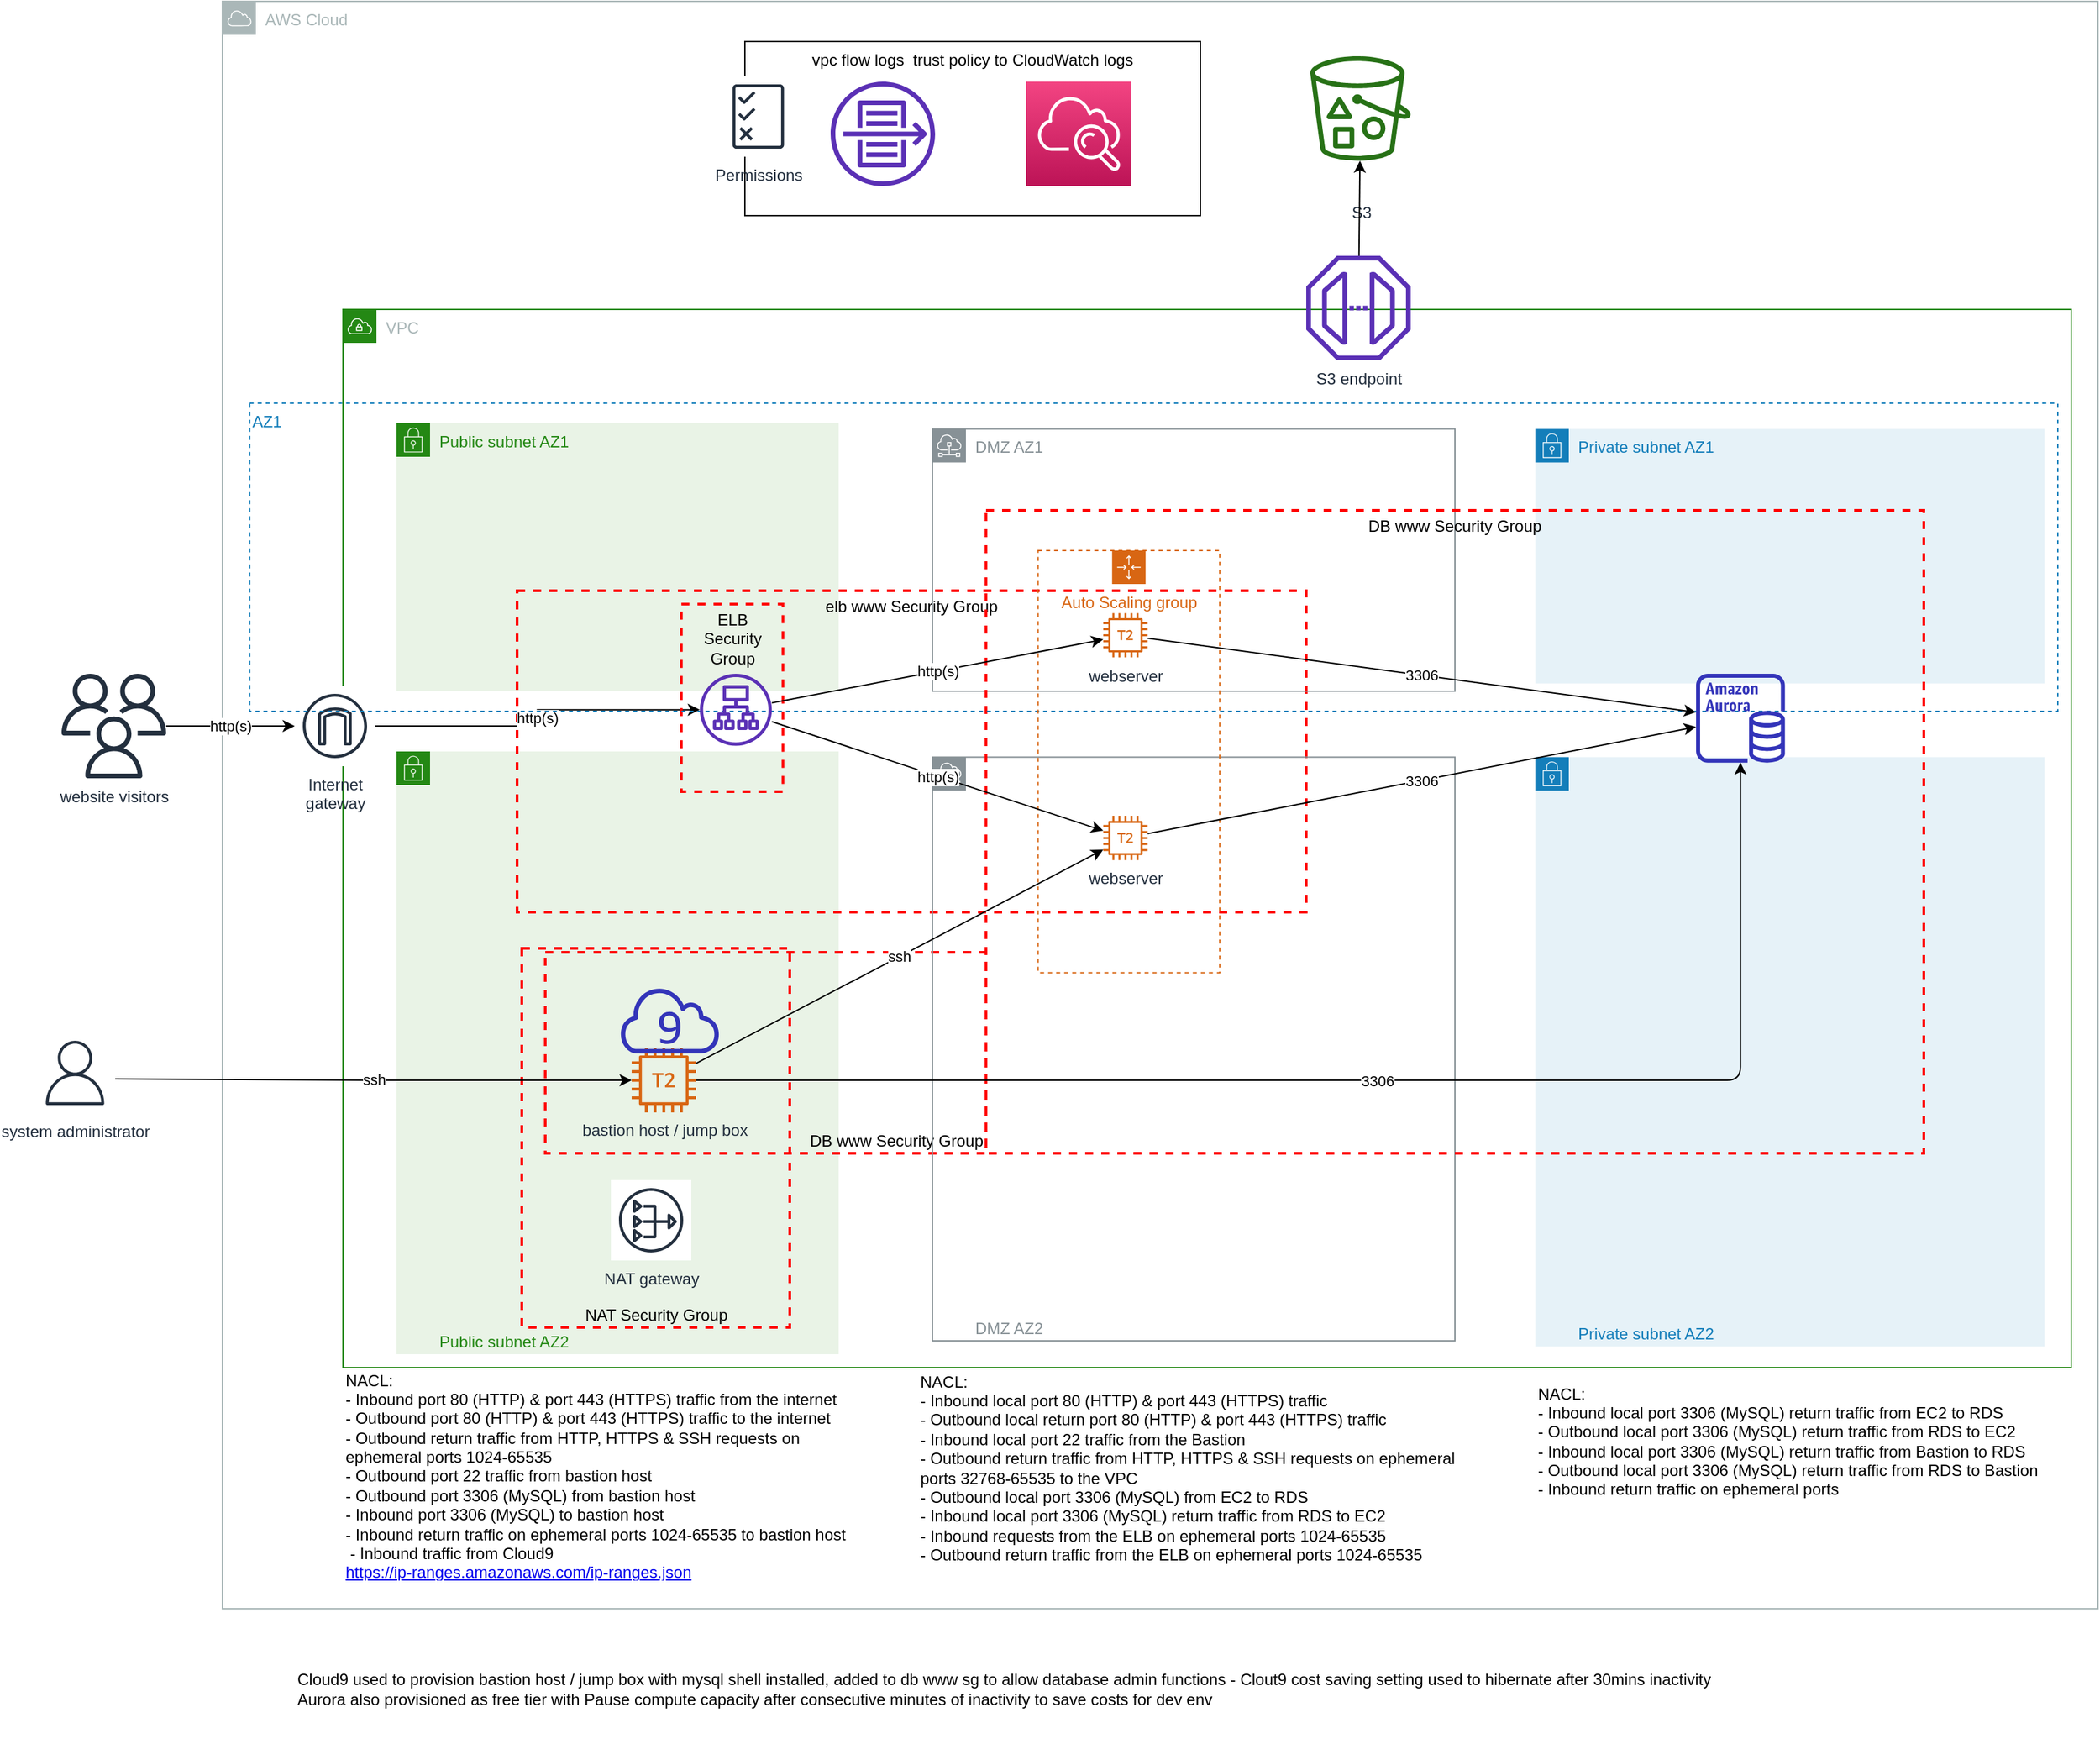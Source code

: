 <mxfile version="12.8.1" type="github">
  <diagram id="yZPuzWqZlDscrEgrNuKp" name="Page-1">
    <mxGraphModel dx="1952" dy="2348" grid="1" gridSize="10" guides="1" tooltips="1" connect="1" arrows="1" fold="1" page="1" pageScale="1" pageWidth="827" pageHeight="1169" math="0" shadow="0">
      <root>
        <mxCell id="0" />
        <mxCell id="1" parent="0" />
        <mxCell id="irCy03890RKg7VOdBJwZ-47" value="Public subnet AZ2" style="points=[[0,0],[0.25,0],[0.5,0],[0.75,0],[1,0],[1,0.25],[1,0.5],[1,0.75],[1,1],[0.75,1],[0.5,1],[0.25,1],[0,1],[0,0.75],[0,0.5],[0,0.25]];outlineConnect=0;gradientColor=none;html=1;whiteSpace=wrap;fontSize=12;fontStyle=0;shape=mxgraph.aws4.group;grIcon=mxgraph.aws4.group_security_group;grStroke=0;strokeColor=#248814;fillColor=#E9F3E6;verticalAlign=bottom;align=left;spacingLeft=30;fontColor=#248814;dashed=0;" parent="1" vertex="1">
          <mxGeometry x="350" y="300" width="330" height="450" as="geometry" />
        </mxCell>
        <mxCell id="eXyLr-xfNnozj_OZRMc9-4" value="AWS Cloud" style="outlineConnect=0;gradientColor=none;html=1;whiteSpace=wrap;fontSize=12;fontStyle=0;shape=mxgraph.aws4.group;grIcon=mxgraph.aws4.group_aws_cloud;strokeColor=#AAB7B8;fillColor=none;verticalAlign=top;align=left;spacingLeft=30;fontColor=#AAB7B8;dashed=0;" vertex="1" parent="1">
          <mxGeometry x="220" y="-260" width="1400" height="1200" as="geometry" />
        </mxCell>
        <mxCell id="irCy03890RKg7VOdBJwZ-2" value="VPC" style="points=[[0,0],[0.25,0],[0.5,0],[0.75,0],[1,0],[1,0.25],[1,0.5],[1,0.75],[1,1],[0.75,1],[0.5,1],[0.25,1],[0,1],[0,0.75],[0,0.5],[0,0.25]];outlineConnect=0;gradientColor=none;html=1;whiteSpace=wrap;fontSize=12;fontStyle=0;shape=mxgraph.aws4.group;grIcon=mxgraph.aws4.group_vpc;strokeColor=#248814;fillColor=none;verticalAlign=top;align=left;spacingLeft=30;fontColor=#AAB7B8;dashed=0;" parent="1" vertex="1">
          <mxGeometry x="310" y="-30" width="1290" height="790" as="geometry" />
        </mxCell>
        <mxCell id="irCy03890RKg7VOdBJwZ-6" value="Public subnet AZ1" style="points=[[0,0],[0.25,0],[0.5,0],[0.75,0],[1,0],[1,0.25],[1,0.5],[1,0.75],[1,1],[0.75,1],[0.5,1],[0.25,1],[0,1],[0,0.75],[0,0.5],[0,0.25]];outlineConnect=0;gradientColor=none;html=1;whiteSpace=wrap;fontSize=12;fontStyle=0;shape=mxgraph.aws4.group;grIcon=mxgraph.aws4.group_security_group;grStroke=0;strokeColor=#248814;fillColor=#E9F3E6;verticalAlign=top;align=left;spacingLeft=30;fontColor=#248814;dashed=0;" parent="1" vertex="1">
          <mxGeometry x="350" y="55" width="330" height="200" as="geometry" />
        </mxCell>
        <mxCell id="irCy03890RKg7VOdBJwZ-7" value="Private subnet AZ1" style="points=[[0,0],[0.25,0],[0.5,0],[0.75,0],[1,0],[1,0.25],[1,0.5],[1,0.75],[1,1],[0.75,1],[0.5,1],[0.25,1],[0,1],[0,0.75],[0,0.5],[0,0.25]];outlineConnect=0;gradientColor=none;html=1;whiteSpace=wrap;fontSize=12;fontStyle=0;shape=mxgraph.aws4.group;grIcon=mxgraph.aws4.group_security_group;grStroke=0;strokeColor=#147EBA;fillColor=#E6F2F8;verticalAlign=top;align=left;spacingLeft=30;fontColor=#147EBA;dashed=0;" parent="1" vertex="1">
          <mxGeometry x="1200" y="59.24" width="380" height="190" as="geometry" />
        </mxCell>
        <mxCell id="irCy03890RKg7VOdBJwZ-12" value="elb www Security Group" style="fontStyle=0;verticalAlign=top;align=center;spacingTop=-2;fillColor=none;rounded=0;whiteSpace=wrap;html=1;strokeColor=#FF0000;strokeWidth=2;dashed=1;container=1;collapsible=0;" parent="1" vertex="1">
          <mxGeometry x="440" y="180" width="589" height="240" as="geometry" />
        </mxCell>
        <mxCell id="eXyLr-xfNnozj_OZRMc9-16" value="DB www Security Group" style="fontStyle=0;verticalAlign=bottom;align=right;spacingTop=-2;fillColor=none;rounded=0;whiteSpace=wrap;html=1;strokeColor=#FF0000;strokeWidth=2;dashed=1;container=1;collapsible=0;" vertex="1" parent="1">
          <mxGeometry x="461" y="450" width="329" height="150" as="geometry" />
        </mxCell>
        <mxCell id="irCy03890RKg7VOdBJwZ-42" value="Private subnet AZ2" style="points=[[0,0],[0.25,0],[0.5,0],[0.75,0],[1,0],[1,0.25],[1,0.5],[1,0.75],[1,1],[0.75,1],[0.5,1],[0.25,1],[0,1],[0,0.75],[0,0.5],[0,0.25]];outlineConnect=0;gradientColor=none;html=1;whiteSpace=wrap;fontSize=12;fontStyle=0;shape=mxgraph.aws4.group;grIcon=mxgraph.aws4.group_security_group;grStroke=0;strokeColor=#147EBA;fillColor=#E6F2F8;verticalAlign=bottom;align=left;spacingLeft=30;fontColor=#147EBA;dashed=0;" parent="1" vertex="1">
          <mxGeometry x="1200" y="304.24" width="380" height="440" as="geometry" />
        </mxCell>
        <mxCell id="irCy03890RKg7VOdBJwZ-41" value="DMZ AZ2" style="outlineConnect=0;gradientColor=none;html=1;whiteSpace=wrap;fontSize=12;fontStyle=0;shape=mxgraph.aws4.group;grIcon=mxgraph.aws4.group_subnet;strokeColor=#879196;fillColor=none;verticalAlign=bottom;align=left;spacingLeft=30;fontColor=#879196;dashed=0;" parent="1" vertex="1">
          <mxGeometry x="750" y="304.24" width="390" height="435.76" as="geometry" />
        </mxCell>
        <mxCell id="irCy03890RKg7VOdBJwZ-22" value="vpc flow logs &amp;nbsp;trust policy to CloudWatch logs" style="rounded=0;whiteSpace=wrap;html=1;verticalAlign=top;" parent="1" vertex="1">
          <mxGeometry x="610" y="-230" width="340" height="130" as="geometry" />
        </mxCell>
        <mxCell id="irCy03890RKg7VOdBJwZ-8" value="NAT Security Group" style="fontStyle=0;verticalAlign=bottom;align=center;spacingTop=-2;fillColor=none;rounded=0;whiteSpace=wrap;html=1;strokeColor=#FF0000;strokeWidth=2;dashed=1;container=1;collapsible=0;" parent="1" vertex="1">
          <mxGeometry x="443.5" y="447" width="200" height="283" as="geometry" />
        </mxCell>
        <mxCell id="irCy03890RKg7VOdBJwZ-57" value="bastion host / jump box" style="outlineConnect=0;fontColor=#232F3E;gradientColor=none;fillColor=#D86613;strokeColor=none;dashed=0;verticalLabelPosition=bottom;verticalAlign=top;align=center;html=1;fontSize=12;fontStyle=0;aspect=fixed;pointerEvents=1;shape=mxgraph.aws4.t2_instance;" parent="irCy03890RKg7VOdBJwZ-8" vertex="1">
          <mxGeometry x="82" y="74.496" width="48" height="48" as="geometry" />
        </mxCell>
        <mxCell id="irCy03890RKg7VOdBJwZ-56" value="ssh&lt;br&gt;" style="edgeStyle=orthogonalEdgeStyle;rounded=0;orthogonalLoop=1;jettySize=auto;html=1;startArrow=classic;startFill=1;endArrow=none;endFill=0;entryX=1;entryY=0.5;entryDx=0;entryDy=0;" parent="irCy03890RKg7VOdBJwZ-8" source="irCy03890RKg7VOdBJwZ-57" edge="1">
          <mxGeometry relative="1" as="geometry">
            <mxPoint x="-183.5" y="-61.5" as="sourcePoint" />
            <mxPoint x="-303.5" y="97.5" as="targetPoint" />
          </mxGeometry>
        </mxCell>
        <mxCell id="eXyLr-xfNnozj_OZRMc9-12" value="" style="outlineConnect=0;fontColor=#232F3E;gradientColor=none;fillColor=#3334B9;strokeColor=none;dashed=0;verticalLabelPosition=bottom;verticalAlign=top;align=center;html=1;fontSize=12;fontStyle=0;aspect=fixed;shape=mxgraph.aws4.cloud9;" vertex="1" parent="irCy03890RKg7VOdBJwZ-8">
          <mxGeometry x="71.5" y="28.5" width="78" height="50" as="geometry" />
        </mxCell>
        <mxCell id="irCy03890RKg7VOdBJwZ-4" value="NAT gateway" style="outlineConnect=0;fontColor=#232F3E;gradientColor=none;strokeColor=#232F3E;fillColor=#ffffff;dashed=0;verticalLabelPosition=bottom;verticalAlign=top;align=center;html=1;fontSize=12;fontStyle=0;aspect=fixed;shape=mxgraph.aws4.resourceIcon;resIcon=mxgraph.aws4.nat_gateway;" parent="irCy03890RKg7VOdBJwZ-8" vertex="1">
          <mxGeometry x="66.5" y="172.998" width="60" height="60" as="geometry" />
        </mxCell>
        <mxCell id="irCy03890RKg7VOdBJwZ-17" value="" style="outlineConnect=0;fontColor=#232F3E;gradientColor=none;fillColor=#5A30B5;strokeColor=none;dashed=0;verticalLabelPosition=bottom;verticalAlign=top;align=center;html=1;fontSize=12;fontStyle=0;aspect=fixed;pointerEvents=1;shape=mxgraph.aws4.flow_logs;" parent="1" vertex="1">
          <mxGeometry x="674" y="-200" width="78" height="78" as="geometry" />
        </mxCell>
        <mxCell id="irCy03890RKg7VOdBJwZ-36" style="edgeStyle=orthogonalEdgeStyle;rounded=0;orthogonalLoop=1;jettySize=auto;html=1;exitX=0.5;exitY=1;exitDx=0;exitDy=0;exitPerimeter=0;" parent="1" edge="1">
          <mxGeometry relative="1" as="geometry">
            <mxPoint x="352" y="328" as="sourcePoint" />
            <mxPoint x="352" y="328" as="targetPoint" />
          </mxGeometry>
        </mxCell>
        <mxCell id="eXyLr-xfNnozj_OZRMc9-1" value="S3" style="outlineConnect=0;fontColor=#232F3E;gradientColor=none;fillColor=#277116;strokeColor=none;dashed=0;verticalLabelPosition=bottom;verticalAlign=middle;align=center;html=1;fontSize=12;fontStyle=0;aspect=fixed;pointerEvents=1;shape=mxgraph.aws4.bucket_with_objects;" vertex="1" parent="1">
          <mxGeometry x="1032" y="-219" width="75" height="78" as="geometry" />
        </mxCell>
        <mxCell id="eXyLr-xfNnozj_OZRMc9-3" value="Internet&#xa;gateway" style="outlineConnect=0;fontColor=#232F3E;gradientColor=none;strokeColor=#232F3E;fillColor=#ffffff;dashed=0;verticalLabelPosition=bottom;verticalAlign=top;align=center;html=1;fontSize=12;fontStyle=0;aspect=fixed;shape=mxgraph.aws4.resourceIcon;resIcon=mxgraph.aws4.internet_gateway;" vertex="1" parent="1">
          <mxGeometry x="274" y="251" width="60" height="60" as="geometry" />
        </mxCell>
        <UserObject label="Cloud9 used to provision bastion host / jump box with mysql shell installed, added to db www sg to allow database admin functions - Clout9 cost saving setting used to hibernate after 30mins inactivity&lt;br&gt;Aurora also provisioned as free tier with&amp;nbsp;Pause compute capacity after consecutive minutes of inactivity to save costs for dev env" placeholders="1" id="eXyLr-xfNnozj_OZRMc9-19">
          <mxCell style="text;html=1;strokeColor=none;fillColor=none;align=left;verticalAlign=middle;whiteSpace=wrap;overflow=hidden;" vertex="1" parent="1">
            <mxGeometry x="274" y="960" width="1230" height="80" as="geometry" />
          </mxCell>
        </UserObject>
        <UserObject label="NACL:&lt;br&gt;&lt;div&gt;- Inbound port 80 (HTTP) &amp;amp; port 443 (HTTPS) traffic from the internet&lt;/div&gt;&lt;div&gt;- Outbound port 80 (HTTP) &amp;amp; port 443 (HTTPS) traffic to the internet&lt;/div&gt;&lt;div&gt;- Outbound return traffic from HTTP, HTTPS &amp;amp; SSH requests on ephemeral ports 1024-65535&lt;/div&gt;&lt;div&gt;- Outbound port 22 traffic from bastion host&lt;/div&gt;&lt;div&gt;- Outbound port 3306 (MySQL) from bastion host&lt;/div&gt;&lt;div&gt;- Inbound port 3306 (MySQL) to bastion host&lt;/div&gt;&lt;div&gt;- Inbound return traffic on ephemeral ports 1024-65535 to bastion host&lt;/div&gt;&lt;div&gt;&amp;nbsp;- Inbound traffic from Cloud9&amp;nbsp;&lt;/div&gt;&lt;a href=&quot;https://ip-ranges.amazonaws.com/ip-ranges.json&quot;&gt;https://ip-ranges.amazonaws.com/ip-ranges.json&lt;/a&gt;" placeholders="1" id="eXyLr-xfNnozj_OZRMc9-20">
          <mxCell style="text;html=1;strokeColor=none;fillColor=none;align=left;verticalAlign=middle;whiteSpace=wrap;overflow=hidden;" vertex="1" parent="1">
            <mxGeometry x="310" y="760" width="380" height="160" as="geometry" />
          </mxCell>
        </UserObject>
        <UserObject label="NACL:&lt;br&gt;&lt;div&gt;&lt;div&gt;- Inbound local port 80 (HTTP) &amp;amp; port 443 (HTTPS) traffic&lt;/div&gt;&lt;div&gt;- Outbound local return port 80 (HTTP) &amp;amp; port 443 (HTTPS) traffic&lt;/div&gt;&lt;div&gt;- Inbound local port 22 traffic from the Bastion&lt;/div&gt;&lt;div&gt;- Outbound return traffic from HTTP, HTTPS &amp;amp; SSH requests on ephemeral ports 32768-65535 to the VPC&lt;/div&gt;&lt;div&gt;- Outbound local port 3306 (MySQL) from EC2 to RDS&lt;/div&gt;&lt;div&gt;- Inbound local port 3306 (MySQL) return traffic from RDS to EC2&lt;/div&gt;&lt;div&gt;- Inbound requests from the ELB on ephemeral ports 1024-65535&lt;/div&gt;&lt;div&gt;- Outbound return traffic from the ELB on ephemeral ports 1024-65535&lt;/div&gt;&lt;/div&gt;" placeholders="1" id="eXyLr-xfNnozj_OZRMc9-21">
          <mxCell style="text;html=1;strokeColor=none;fillColor=none;align=left;verticalAlign=middle;whiteSpace=wrap;overflow=hidden;" vertex="1" parent="1">
            <mxGeometry x="739" y="760" width="410" height="150" as="geometry" />
          </mxCell>
        </UserObject>
        <mxCell id="eXyLr-xfNnozj_OZRMc9-22" style="edgeStyle=orthogonalEdgeStyle;rounded=0;orthogonalLoop=1;jettySize=auto;html=1;exitX=0.5;exitY=1;exitDx=0;exitDy=0;" edge="1" parent="1" source="irCy03890RKg7VOdBJwZ-22" target="irCy03890RKg7VOdBJwZ-22">
          <mxGeometry relative="1" as="geometry" />
        </mxCell>
        <mxCell id="eXyLr-xfNnozj_OZRMc9-24" value="Permissions" style="outlineConnect=0;fontColor=#232F3E;gradientColor=none;strokeColor=#232F3E;fillColor=#ffffff;dashed=0;verticalLabelPosition=bottom;verticalAlign=top;align=center;html=1;fontSize=12;fontStyle=0;aspect=fixed;shape=mxgraph.aws4.resourceIcon;resIcon=mxgraph.aws4.permissions;" vertex="1" parent="1">
          <mxGeometry x="590" y="-204" width="60" height="60" as="geometry" />
        </mxCell>
        <mxCell id="eXyLr-xfNnozj_OZRMc9-25" value="" style="outlineConnect=0;fontColor=#232F3E;gradientColor=#F34482;gradientDirection=north;fillColor=#BC1356;strokeColor=#ffffff;dashed=0;verticalLabelPosition=bottom;verticalAlign=top;align=center;html=1;fontSize=12;fontStyle=0;aspect=fixed;shape=mxgraph.aws4.resourceIcon;resIcon=mxgraph.aws4.cloudwatch;" vertex="1" parent="1">
          <mxGeometry x="820" y="-200" width="78" height="78" as="geometry" />
        </mxCell>
        <mxCell id="eXyLr-xfNnozj_OZRMc9-26" value="S3 endpoint" style="outlineConnect=0;fontColor=#232F3E;gradientColor=none;fillColor=#5A30B5;strokeColor=none;dashed=0;verticalLabelPosition=bottom;verticalAlign=top;align=center;html=1;fontSize=12;fontStyle=0;aspect=fixed;pointerEvents=1;shape=mxgraph.aws4.endpoint;" vertex="1" parent="1">
          <mxGeometry x="1029" y="-70" width="78" height="78" as="geometry" />
        </mxCell>
        <mxCell id="eXyLr-xfNnozj_OZRMc9-27" value="" style="endArrow=classic;html=1;" edge="1" parent="1" source="eXyLr-xfNnozj_OZRMc9-26" target="eXyLr-xfNnozj_OZRMc9-1">
          <mxGeometry width="50" height="50" relative="1" as="geometry">
            <mxPoint x="790" y="280" as="sourcePoint" />
            <mxPoint x="840" y="230" as="targetPoint" />
          </mxGeometry>
        </mxCell>
        <mxCell id="eXyLr-xfNnozj_OZRMc9-28" value="website visitors" style="outlineConnect=0;fontColor=#232F3E;gradientColor=none;fillColor=#232F3E;strokeColor=none;dashed=0;verticalLabelPosition=bottom;verticalAlign=top;align=center;html=1;fontSize=12;fontStyle=0;aspect=fixed;pointerEvents=1;shape=mxgraph.aws4.users;" vertex="1" parent="1">
          <mxGeometry x="100" y="242" width="78" height="78" as="geometry" />
        </mxCell>
        <mxCell id="eXyLr-xfNnozj_OZRMc9-29" value="system administrator" style="outlineConnect=0;fontColor=#232F3E;gradientColor=none;strokeColor=#232F3E;fillColor=#ffffff;dashed=0;verticalLabelPosition=bottom;verticalAlign=top;align=center;html=1;fontSize=12;fontStyle=0;aspect=fixed;shape=mxgraph.aws4.resourceIcon;resIcon=mxgraph.aws4.user;" vertex="1" parent="1">
          <mxGeometry x="80" y="510" width="60" height="60" as="geometry" />
        </mxCell>
        <UserObject label="NACL:&lt;br&gt;&lt;div&gt;&lt;div&gt;- Inbound local port 3306 (MySQL) return traffic from EC2 to RDS&lt;/div&gt;&lt;div&gt;- Outbound local port 3306 (MySQL) return traffic from RDS to EC2&lt;/div&gt;&lt;div&gt;- Inbound local port 3306 (MySQL) return traffic from Bastion to RDS&lt;/div&gt;&lt;div&gt;- Outbound local port 3306 (MySQL) return traffic from RDS to Bastion&lt;/div&gt;&lt;div&gt;- Inbound return traffic on ephemeral ports&lt;/div&gt;&lt;/div&gt;" placeholders="1" id="eXyLr-xfNnozj_OZRMc9-31">
          <mxCell style="text;html=1;strokeColor=none;fillColor=none;align=left;verticalAlign=middle;whiteSpace=wrap;overflow=hidden;" vertex="1" parent="1">
            <mxGeometry x="1200" y="770" width="380" height="90" as="geometry" />
          </mxCell>
        </UserObject>
        <mxCell id="irCy03890RKg7VOdBJwZ-31" value="DMZ AZ1" style="outlineConnect=0;gradientColor=none;html=1;whiteSpace=wrap;fontSize=12;fontStyle=0;shape=mxgraph.aws4.group;grIcon=mxgraph.aws4.group_subnet;strokeColor=#879196;fillColor=none;verticalAlign=top;align=left;spacingLeft=30;fontColor=#879196;dashed=0;" parent="1" vertex="1">
          <mxGeometry x="750" y="59.24" width="390" height="195.76" as="geometry" />
        </mxCell>
        <mxCell id="irCy03890RKg7VOdBJwZ-55" value="http(s)" style="edgeStyle=orthogonalEdgeStyle;rounded=0;orthogonalLoop=1;jettySize=auto;html=1;startArrow=classic;startFill=1;endArrow=none;endFill=0;" parent="1" target="eXyLr-xfNnozj_OZRMc9-28" edge="1" source="eXyLr-xfNnozj_OZRMc9-3">
          <mxGeometry relative="1" as="geometry">
            <mxPoint x="274" y="270" as="sourcePoint" />
            <mxPoint x="178" y="270" as="targetPoint" />
          </mxGeometry>
        </mxCell>
        <mxCell id="irCy03890RKg7VOdBJwZ-13" value="DB www Security Group" style="fontStyle=0;verticalAlign=top;align=center;spacingTop=-2;fillColor=none;rounded=0;whiteSpace=wrap;html=1;strokeColor=#FF0000;strokeWidth=2;dashed=1;container=1;collapsible=0;" parent="1" vertex="1">
          <mxGeometry x="790" y="120" width="700.0" height="480" as="geometry" />
        </mxCell>
        <mxCell id="eXyLr-xfNnozj_OZRMc9-33" value="ssh" style="endArrow=classic;html=1;" edge="1" parent="1" source="irCy03890RKg7VOdBJwZ-57" target="irCy03890RKg7VOdBJwZ-43">
          <mxGeometry width="50" height="50" relative="1" as="geometry">
            <mxPoint x="780" y="470" as="sourcePoint" />
            <mxPoint x="830" y="420" as="targetPoint" />
          </mxGeometry>
        </mxCell>
        <mxCell id="eXyLr-xfNnozj_OZRMc9-34" value="3306" style="endArrow=classic;html=1;edgeStyle=orthogonalEdgeStyle;" edge="1" parent="1" source="irCy03890RKg7VOdBJwZ-57" target="eXyLr-xfNnozj_OZRMc9-9">
          <mxGeometry width="50" height="50" relative="1" as="geometry">
            <mxPoint x="1060" y="560" as="sourcePoint" />
            <mxPoint x="1110" y="510" as="targetPoint" />
          </mxGeometry>
        </mxCell>
        <mxCell id="irCy03890RKg7VOdBJwZ-35" value="http(s)" style="edgeStyle=orthogonalEdgeStyle;rounded=0;orthogonalLoop=1;jettySize=auto;html=1;startArrow=classic;startFill=1;endArrow=none;endFill=0;" parent="1" source="eXyLr-xfNnozj_OZRMc9-8" target="eXyLr-xfNnozj_OZRMc9-3" edge="1">
          <mxGeometry relative="1" as="geometry">
            <mxPoint x="334" y="270" as="targetPoint" />
            <mxPoint x="494.25" y="270" as="sourcePoint" />
          </mxGeometry>
        </mxCell>
        <mxCell id="irCy03890RKg7VOdBJwZ-10" value="ELB &lt;br&gt;Security Group" style="fontStyle=0;verticalAlign=top;align=center;spacingTop=-2;fillColor=none;rounded=0;whiteSpace=wrap;html=1;strokeColor=#FF0000;strokeWidth=2;dashed=1;container=1;collapsible=0;" parent="1" vertex="1">
          <mxGeometry x="562.612" y="190" width="75.796" height="140" as="geometry" />
        </mxCell>
        <mxCell id="eXyLr-xfNnozj_OZRMc9-35" value="AZ1" style="fillColor=none;strokeColor=#147EBA;dashed=1;verticalAlign=top;fontStyle=0;fontColor=#147EBA;align=left;" vertex="1" parent="1">
          <mxGeometry x="240.34" y="40" width="1349.66" height="230" as="geometry" />
        </mxCell>
        <mxCell id="eXyLr-xfNnozj_OZRMc9-30" value="" style="group" vertex="1" connectable="0" parent="1">
          <mxGeometry x="828.824" y="150.005" width="135.607" height="315.297" as="geometry" />
        </mxCell>
        <mxCell id="irCy03890RKg7VOdBJwZ-38" value="Auto Scaling group" style="points=[[0,0],[0.25,0],[0.5,0],[0.75,0],[1,0],[1,0.25],[1,0.5],[1,0.75],[1,1],[0.75,1],[0.5,1],[0.25,1],[0,1],[0,0.75],[0,0.5],[0,0.25]];outlineConnect=0;gradientColor=none;html=1;whiteSpace=wrap;fontSize=12;fontStyle=0;shape=mxgraph.aws4.groupCenter;grIcon=mxgraph.aws4.group_auto_scaling_group;grStroke=1;strokeColor=#D86613;fillColor=none;verticalAlign=top;align=center;fontColor=#D86613;dashed=1;spacingTop=25;" parent="eXyLr-xfNnozj_OZRMc9-30" vertex="1">
          <mxGeometry width="135.607" height="315.297" as="geometry" />
        </mxCell>
        <mxCell id="irCy03890RKg7VOdBJwZ-43" value="webserver" style="outlineConnect=0;fontColor=#232F3E;gradientColor=none;fillColor=#D86613;strokeColor=none;dashed=0;verticalLabelPosition=bottom;verticalAlign=top;align=center;html=1;fontSize=12;fontStyle=0;aspect=fixed;pointerEvents=1;shape=mxgraph.aws4.t2_instance;" parent="eXyLr-xfNnozj_OZRMc9-30" vertex="1">
          <mxGeometry x="48.714" y="198.055" width="33.075" height="33.075" as="geometry" />
        </mxCell>
        <mxCell id="eXyLr-xfNnozj_OZRMc9-9" value="" style="outlineConnect=0;fontColor=#232F3E;gradientColor=none;fillColor=#3334B9;strokeColor=none;dashed=0;verticalLabelPosition=bottom;verticalAlign=top;align=center;html=1;fontSize=12;fontStyle=0;aspect=fixed;pointerEvents=1;shape=mxgraph.aws4.aurora_instance;" vertex="1" parent="1">
          <mxGeometry x="1319.997" y="242.001" width="66.321" height="66.321" as="geometry" />
        </mxCell>
        <mxCell id="eXyLr-xfNnozj_OZRMc9-11" value="3306" style="endArrow=classic;html=1;" edge="1" parent="1" source="irCy03890RKg7VOdBJwZ-43" target="eXyLr-xfNnozj_OZRMc9-9">
          <mxGeometry width="50" height="50" relative="1" as="geometry">
            <mxPoint x="810.863" y="641.048" as="sourcePoint" />
            <mxPoint x="863.019" y="589.738" as="targetPoint" />
          </mxGeometry>
        </mxCell>
        <mxCell id="eXyLr-xfNnozj_OZRMc9-10" value="3306" style="endArrow=classic;html=1;" edge="1" parent="1" source="irCy03890RKg7VOdBJwZ-15" target="eXyLr-xfNnozj_OZRMc9-9">
          <mxGeometry width="50" height="50" relative="1" as="geometry">
            <mxPoint x="810.863" y="641.048" as="sourcePoint" />
            <mxPoint x="863.019" y="589.738" as="targetPoint" />
          </mxGeometry>
        </mxCell>
        <mxCell id="irCy03890RKg7VOdBJwZ-15" value="webserver" style="outlineConnect=0;fontColor=#232F3E;gradientColor=none;fillColor=#D86613;strokeColor=none;dashed=0;verticalLabelPosition=bottom;verticalAlign=top;align=center;html=1;fontSize=12;fontStyle=0;aspect=fixed;pointerEvents=1;shape=mxgraph.aws4.t2_instance;" parent="1" vertex="1">
          <mxGeometry x="877.538" y="196.707" width="33.075" height="33.075" as="geometry" />
        </mxCell>
        <mxCell id="irCy03890RKg7VOdBJwZ-60" value="http(s)" style="rounded=0;orthogonalLoop=1;jettySize=auto;html=1;startArrow=classic;startFill=1;endArrow=none;endFill=0;" parent="1" source="irCy03890RKg7VOdBJwZ-43" target="eXyLr-xfNnozj_OZRMc9-8" edge="1">
          <mxGeometry relative="1" as="geometry">
            <mxPoint x="818.94" y="249" as="sourcePoint" />
            <mxPoint x="665.97" y="313.014" as="targetPoint" />
          </mxGeometry>
        </mxCell>
        <mxCell id="irCy03890RKg7VOdBJwZ-59" value="http(s)" style="rounded=0;orthogonalLoop=1;jettySize=auto;html=1;startArrow=classic;startFill=1;endArrow=none;endFill=0;" parent="1" source="irCy03890RKg7VOdBJwZ-15" target="eXyLr-xfNnozj_OZRMc9-8" edge="1">
          <mxGeometry relative="1" as="geometry">
            <mxPoint x="438.583" y="282" as="sourcePoint" />
            <mxPoint x="639.959" y="270" as="targetPoint" />
          </mxGeometry>
        </mxCell>
        <mxCell id="eXyLr-xfNnozj_OZRMc9-8" value="" style="outlineConnect=0;fontColor=#232F3E;gradientColor=none;fillColor=#5A30B5;strokeColor=none;dashed=0;verticalLabelPosition=bottom;verticalAlign=top;align=center;html=1;fontSize=12;fontStyle=0;aspect=fixed;pointerEvents=1;shape=mxgraph.aws4.application_load_balancer;" vertex="1" parent="1">
          <mxGeometry x="576.393" y="242" width="53.746" height="53.746" as="geometry" />
        </mxCell>
      </root>
    </mxGraphModel>
  </diagram>
</mxfile>
